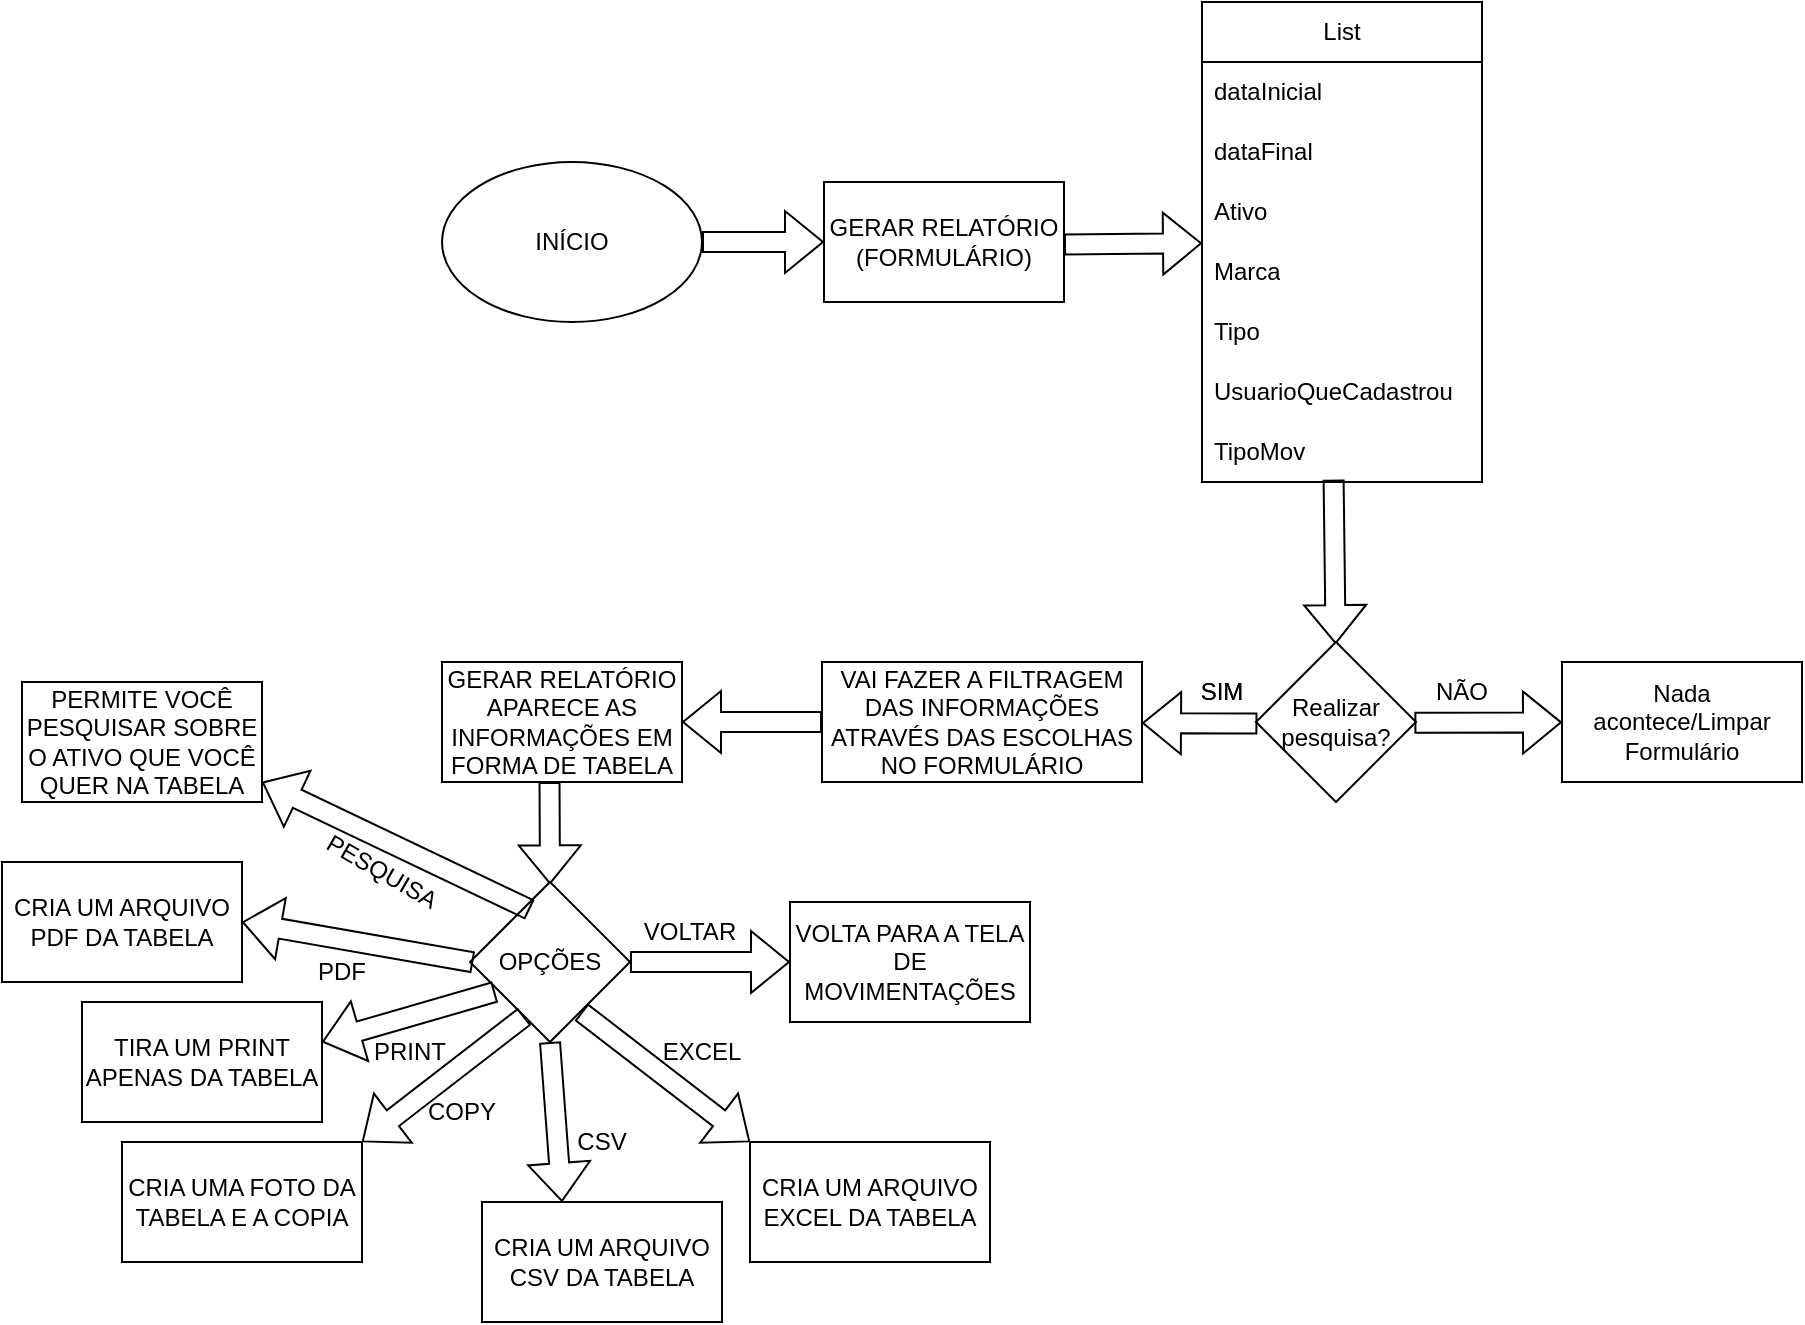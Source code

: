 <mxfile version="26.0.16">
  <diagram name="Página-1" id="ilZtp8OwoLsIPyuOU3xd">
    <mxGraphModel dx="1570" dy="414" grid="1" gridSize="10" guides="1" tooltips="1" connect="1" arrows="1" fold="1" page="1" pageScale="1" pageWidth="827" pageHeight="1169" math="0" shadow="0">
      <root>
        <mxCell id="0" />
        <mxCell id="1" parent="0" />
        <mxCell id="MxKnkgdGXX4MM_AqsNn1-1" value="INÍCIO" style="ellipse;whiteSpace=wrap;html=1;" vertex="1" parent="1">
          <mxGeometry x="180" y="110" width="130" height="80" as="geometry" />
        </mxCell>
        <mxCell id="MxKnkgdGXX4MM_AqsNn1-2" value="" style="shape=flexArrow;endArrow=classic;html=1;rounded=0;exitX=1;exitY=0.5;exitDx=0;exitDy=0;" edge="1" parent="1" source="MxKnkgdGXX4MM_AqsNn1-1" target="MxKnkgdGXX4MM_AqsNn1-4">
          <mxGeometry width="50" height="50" relative="1" as="geometry">
            <mxPoint x="330" y="180" as="sourcePoint" />
            <mxPoint x="380" y="150" as="targetPoint" />
          </mxGeometry>
        </mxCell>
        <mxCell id="MxKnkgdGXX4MM_AqsNn1-4" value="GERAR RELATÓRIO&lt;div&gt;(FORMULÁRIO)&lt;/div&gt;" style="rounded=0;whiteSpace=wrap;html=1;" vertex="1" parent="1">
          <mxGeometry x="371" y="120" width="120" height="60" as="geometry" />
        </mxCell>
        <mxCell id="MxKnkgdGXX4MM_AqsNn1-5" value="" style="shape=flexArrow;endArrow=classic;html=1;rounded=0;exitX=1;exitY=0.521;exitDx=0;exitDy=0;exitPerimeter=0;" edge="1" parent="1" source="MxKnkgdGXX4MM_AqsNn1-4" target="MxKnkgdGXX4MM_AqsNn1-6">
          <mxGeometry width="50" height="50" relative="1" as="geometry">
            <mxPoint x="500" y="160" as="sourcePoint" />
            <mxPoint x="570" y="150" as="targetPoint" />
          </mxGeometry>
        </mxCell>
        <mxCell id="MxKnkgdGXX4MM_AqsNn1-6" value="List" style="swimlane;fontStyle=0;childLayout=stackLayout;horizontal=1;startSize=30;horizontalStack=0;resizeParent=1;resizeParentMax=0;resizeLast=0;collapsible=1;marginBottom=0;whiteSpace=wrap;html=1;" vertex="1" parent="1">
          <mxGeometry x="560" y="30" width="140" height="240" as="geometry" />
        </mxCell>
        <mxCell id="MxKnkgdGXX4MM_AqsNn1-7" value="dataInicial" style="text;strokeColor=none;fillColor=none;align=left;verticalAlign=middle;spacingLeft=4;spacingRight=4;overflow=hidden;points=[[0,0.5],[1,0.5]];portConstraint=eastwest;rotatable=0;whiteSpace=wrap;html=1;" vertex="1" parent="MxKnkgdGXX4MM_AqsNn1-6">
          <mxGeometry y="30" width="140" height="30" as="geometry" />
        </mxCell>
        <mxCell id="MxKnkgdGXX4MM_AqsNn1-8" value="dataFinal" style="text;strokeColor=none;fillColor=none;align=left;verticalAlign=middle;spacingLeft=4;spacingRight=4;overflow=hidden;points=[[0,0.5],[1,0.5]];portConstraint=eastwest;rotatable=0;whiteSpace=wrap;html=1;" vertex="1" parent="MxKnkgdGXX4MM_AqsNn1-6">
          <mxGeometry y="60" width="140" height="30" as="geometry" />
        </mxCell>
        <mxCell id="MxKnkgdGXX4MM_AqsNn1-12" value="Ativo" style="text;strokeColor=none;fillColor=none;align=left;verticalAlign=middle;spacingLeft=4;spacingRight=4;overflow=hidden;points=[[0,0.5],[1,0.5]];portConstraint=eastwest;rotatable=0;whiteSpace=wrap;html=1;" vertex="1" parent="MxKnkgdGXX4MM_AqsNn1-6">
          <mxGeometry y="90" width="140" height="30" as="geometry" />
        </mxCell>
        <mxCell id="MxKnkgdGXX4MM_AqsNn1-9" value="Marca" style="text;strokeColor=none;fillColor=none;align=left;verticalAlign=middle;spacingLeft=4;spacingRight=4;overflow=hidden;points=[[0,0.5],[1,0.5]];portConstraint=eastwest;rotatable=0;whiteSpace=wrap;html=1;" vertex="1" parent="MxKnkgdGXX4MM_AqsNn1-6">
          <mxGeometry y="120" width="140" height="30" as="geometry" />
        </mxCell>
        <mxCell id="MxKnkgdGXX4MM_AqsNn1-10" value="Tipo" style="text;strokeColor=none;fillColor=none;align=left;verticalAlign=middle;spacingLeft=4;spacingRight=4;overflow=hidden;points=[[0,0.5],[1,0.5]];portConstraint=eastwest;rotatable=0;whiteSpace=wrap;html=1;" vertex="1" parent="MxKnkgdGXX4MM_AqsNn1-6">
          <mxGeometry y="150" width="140" height="30" as="geometry" />
        </mxCell>
        <mxCell id="MxKnkgdGXX4MM_AqsNn1-11" value="UsuarioQueCadastrou" style="text;strokeColor=none;fillColor=none;align=left;verticalAlign=middle;spacingLeft=4;spacingRight=4;overflow=hidden;points=[[0,0.5],[1,0.5]];portConstraint=eastwest;rotatable=0;whiteSpace=wrap;html=1;" vertex="1" parent="MxKnkgdGXX4MM_AqsNn1-6">
          <mxGeometry y="180" width="140" height="30" as="geometry" />
        </mxCell>
        <mxCell id="MxKnkgdGXX4MM_AqsNn1-13" value="TipoMov" style="text;strokeColor=none;fillColor=none;align=left;verticalAlign=middle;spacingLeft=4;spacingRight=4;overflow=hidden;points=[[0,0.5],[1,0.5]];portConstraint=eastwest;rotatable=0;whiteSpace=wrap;html=1;" vertex="1" parent="MxKnkgdGXX4MM_AqsNn1-6">
          <mxGeometry y="210" width="140" height="30" as="geometry" />
        </mxCell>
        <mxCell id="MxKnkgdGXX4MM_AqsNn1-14" value="" style="shape=flexArrow;endArrow=classic;html=1;rounded=0;exitX=0.47;exitY=0.959;exitDx=0;exitDy=0;exitPerimeter=0;entryX=0.498;entryY=0.013;entryDx=0;entryDy=0;entryPerimeter=0;" edge="1" parent="1" source="MxKnkgdGXX4MM_AqsNn1-13" target="MxKnkgdGXX4MM_AqsNn1-16">
          <mxGeometry width="50" height="50" relative="1" as="geometry">
            <mxPoint x="520" y="230" as="sourcePoint" />
            <mxPoint x="626" y="350" as="targetPoint" />
          </mxGeometry>
        </mxCell>
        <mxCell id="MxKnkgdGXX4MM_AqsNn1-16" value="Realizar pesquisa?" style="rhombus;whiteSpace=wrap;html=1;" vertex="1" parent="1">
          <mxGeometry x="587" y="350" width="80" height="80" as="geometry" />
        </mxCell>
        <mxCell id="MxKnkgdGXX4MM_AqsNn1-17" value="" style="shape=flexArrow;endArrow=classic;html=1;rounded=0;exitX=0.99;exitY=0.505;exitDx=0;exitDy=0;exitPerimeter=0;" edge="1" parent="1" source="MxKnkgdGXX4MM_AqsNn1-16" target="MxKnkgdGXX4MM_AqsNn1-19">
          <mxGeometry width="50" height="50" relative="1" as="geometry">
            <mxPoint x="670" y="390" as="sourcePoint" />
            <mxPoint x="730" y="390" as="targetPoint" />
          </mxGeometry>
        </mxCell>
        <mxCell id="MxKnkgdGXX4MM_AqsNn1-19" value="Nada acontece/Limpar Formulário" style="rounded=0;whiteSpace=wrap;html=1;" vertex="1" parent="1">
          <mxGeometry x="740" y="360" width="120" height="60" as="geometry" />
        </mxCell>
        <mxCell id="MxKnkgdGXX4MM_AqsNn1-20" value="NÃO" style="text;strokeColor=none;align=center;fillColor=none;html=1;verticalAlign=middle;whiteSpace=wrap;rounded=0;" vertex="1" parent="1">
          <mxGeometry x="660" y="360" width="60" height="30" as="geometry" />
        </mxCell>
        <mxCell id="MxKnkgdGXX4MM_AqsNn1-21" value="" style="shape=flexArrow;endArrow=classic;html=1;rounded=0;exitX=0.009;exitY=0.51;exitDx=0;exitDy=0;exitPerimeter=0;" edge="1" parent="1" source="MxKnkgdGXX4MM_AqsNn1-16" target="MxKnkgdGXX4MM_AqsNn1-22">
          <mxGeometry width="50" height="50" relative="1" as="geometry">
            <mxPoint x="560" y="390" as="sourcePoint" />
            <mxPoint x="510" y="390" as="targetPoint" />
          </mxGeometry>
        </mxCell>
        <mxCell id="MxKnkgdGXX4MM_AqsNn1-22" value="VAI FAZER A FILTRAGEM DAS INFORMAÇÕES ATRAVÉS DAS ESCOLHAS NO FORMULÁRIO" style="rounded=0;whiteSpace=wrap;html=1;" vertex="1" parent="1">
          <mxGeometry x="370" y="360" width="160" height="60" as="geometry" />
        </mxCell>
        <mxCell id="MxKnkgdGXX4MM_AqsNn1-23" value="SIM" style="text;strokeColor=none;align=center;fillColor=none;html=1;verticalAlign=middle;whiteSpace=wrap;rounded=0;" vertex="1" parent="1">
          <mxGeometry x="540" y="360" width="60" height="30" as="geometry" />
        </mxCell>
        <mxCell id="MxKnkgdGXX4MM_AqsNn1-24" value="" style="shape=flexArrow;endArrow=classic;html=1;rounded=0;exitX=0;exitY=0.5;exitDx=0;exitDy=0;" edge="1" parent="1" source="MxKnkgdGXX4MM_AqsNn1-22" target="MxKnkgdGXX4MM_AqsNn1-25">
          <mxGeometry width="50" height="50" relative="1" as="geometry">
            <mxPoint x="280" y="360" as="sourcePoint" />
            <mxPoint x="290" y="390" as="targetPoint" />
          </mxGeometry>
        </mxCell>
        <mxCell id="MxKnkgdGXX4MM_AqsNn1-25" value="GERAR RELATÓRIO&lt;div&gt;APARECE AS INFORMAÇÕES EM FORMA DE TABELA&lt;/div&gt;" style="rounded=0;whiteSpace=wrap;html=1;" vertex="1" parent="1">
          <mxGeometry x="180" y="360" width="120" height="60" as="geometry" />
        </mxCell>
        <mxCell id="MxKnkgdGXX4MM_AqsNn1-26" value="" style="shape=flexArrow;endArrow=classic;html=1;rounded=0;exitX=0.448;exitY=1;exitDx=0;exitDy=0;exitPerimeter=0;entryX=0.5;entryY=0.015;entryDx=0;entryDy=0;entryPerimeter=0;" edge="1" parent="1" source="MxKnkgdGXX4MM_AqsNn1-25" target="MxKnkgdGXX4MM_AqsNn1-28">
          <mxGeometry width="50" height="50" relative="1" as="geometry">
            <mxPoint x="390" y="400" as="sourcePoint" />
            <mxPoint x="233.91" y="470" as="targetPoint" />
          </mxGeometry>
        </mxCell>
        <mxCell id="MxKnkgdGXX4MM_AqsNn1-28" value="OPÇÕES" style="rhombus;whiteSpace=wrap;html=1;" vertex="1" parent="1">
          <mxGeometry x="194" y="470" width="80" height="80" as="geometry" />
        </mxCell>
        <mxCell id="MxKnkgdGXX4MM_AqsNn1-30" value="" style="shape=flexArrow;endArrow=classic;html=1;rounded=0;exitX=1;exitY=0.5;exitDx=0;exitDy=0;" edge="1" parent="1" source="MxKnkgdGXX4MM_AqsNn1-28" target="MxKnkgdGXX4MM_AqsNn1-31">
          <mxGeometry width="50" height="50" relative="1" as="geometry">
            <mxPoint x="280" y="520" as="sourcePoint" />
            <mxPoint x="340" y="510" as="targetPoint" />
          </mxGeometry>
        </mxCell>
        <mxCell id="MxKnkgdGXX4MM_AqsNn1-31" value="VOLTA PARA A TELA DE MOVIMENTAÇÕES" style="rounded=0;whiteSpace=wrap;html=1;" vertex="1" parent="1">
          <mxGeometry x="354" y="480.0" width="120" height="60" as="geometry" />
        </mxCell>
        <mxCell id="MxKnkgdGXX4MM_AqsNn1-32" value="SIM" style="text;strokeColor=none;align=center;fillColor=none;html=1;verticalAlign=middle;whiteSpace=wrap;rounded=0;" vertex="1" parent="1">
          <mxGeometry x="540" y="360" width="60" height="30" as="geometry" />
        </mxCell>
        <mxCell id="MxKnkgdGXX4MM_AqsNn1-33" value="VOLTAR" style="text;strokeColor=none;align=center;fillColor=none;html=1;verticalAlign=middle;whiteSpace=wrap;rounded=0;" vertex="1" parent="1">
          <mxGeometry x="274" y="480" width="60" height="30" as="geometry" />
        </mxCell>
        <mxCell id="MxKnkgdGXX4MM_AqsNn1-34" value="" style="shape=flexArrow;endArrow=classic;html=1;rounded=0;exitX=0.695;exitY=0.812;exitDx=0;exitDy=0;exitPerimeter=0;entryX=0;entryY=0;entryDx=0;entryDy=0;" edge="1" parent="1" source="MxKnkgdGXX4MM_AqsNn1-28" target="MxKnkgdGXX4MM_AqsNn1-36">
          <mxGeometry width="50" height="50" relative="1" as="geometry">
            <mxPoint x="210" y="560" as="sourcePoint" />
            <mxPoint x="330" y="610" as="targetPoint" />
          </mxGeometry>
        </mxCell>
        <mxCell id="MxKnkgdGXX4MM_AqsNn1-35" value="EXCEL" style="text;strokeColor=none;align=center;fillColor=none;html=1;verticalAlign=middle;whiteSpace=wrap;rounded=0;" vertex="1" parent="1">
          <mxGeometry x="280" y="540" width="60" height="30" as="geometry" />
        </mxCell>
        <mxCell id="MxKnkgdGXX4MM_AqsNn1-36" value="CRIA UM ARQUIVO EXCEL DA TABELA" style="rounded=0;whiteSpace=wrap;html=1;" vertex="1" parent="1">
          <mxGeometry x="334" y="600.0" width="120" height="60" as="geometry" />
        </mxCell>
        <mxCell id="MxKnkgdGXX4MM_AqsNn1-37" value="" style="shape=flexArrow;endArrow=classic;html=1;rounded=0;exitX=0.5;exitY=1;exitDx=0;exitDy=0;" edge="1" parent="1" source="MxKnkgdGXX4MM_AqsNn1-28">
          <mxGeometry width="50" height="50" relative="1" as="geometry">
            <mxPoint x="220" y="610" as="sourcePoint" />
            <mxPoint x="240" y="630" as="targetPoint" />
          </mxGeometry>
        </mxCell>
        <mxCell id="MxKnkgdGXX4MM_AqsNn1-38" value="CRIA UM ARQUIVO CSV DA TABELA" style="rounded=0;whiteSpace=wrap;html=1;" vertex="1" parent="1">
          <mxGeometry x="200" y="630.0" width="120" height="60" as="geometry" />
        </mxCell>
        <mxCell id="MxKnkgdGXX4MM_AqsNn1-39" value="" style="shape=flexArrow;endArrow=classic;html=1;rounded=0;exitX=0.341;exitY=0.84;exitDx=0;exitDy=0;exitPerimeter=0;" edge="1" parent="1" source="MxKnkgdGXX4MM_AqsNn1-28">
          <mxGeometry width="50" height="50" relative="1" as="geometry">
            <mxPoint x="220" y="540" as="sourcePoint" />
            <mxPoint x="140" y="600" as="targetPoint" />
          </mxGeometry>
        </mxCell>
        <mxCell id="MxKnkgdGXX4MM_AqsNn1-40" value="CRIA UMA FOTO DA TABELA E A COPIA" style="rounded=0;whiteSpace=wrap;html=1;" vertex="1" parent="1">
          <mxGeometry x="20" y="600.0" width="120" height="60" as="geometry" />
        </mxCell>
        <mxCell id="MxKnkgdGXX4MM_AqsNn1-41" value="CSV" style="text;strokeColor=none;align=center;fillColor=none;html=1;verticalAlign=middle;whiteSpace=wrap;rounded=0;" vertex="1" parent="1">
          <mxGeometry x="230" y="585" width="60" height="30" as="geometry" />
        </mxCell>
        <mxCell id="MxKnkgdGXX4MM_AqsNn1-42" value="COPY" style="text;strokeColor=none;align=center;fillColor=none;html=1;verticalAlign=middle;whiteSpace=wrap;rounded=0;" vertex="1" parent="1">
          <mxGeometry x="160" y="570" width="60" height="30" as="geometry" />
        </mxCell>
        <mxCell id="MxKnkgdGXX4MM_AqsNn1-43" value="" style="shape=flexArrow;endArrow=classic;html=1;rounded=0;exitX=0.157;exitY=0.687;exitDx=0;exitDy=0;exitPerimeter=0;" edge="1" parent="1" source="MxKnkgdGXX4MM_AqsNn1-28">
          <mxGeometry width="50" height="50" relative="1" as="geometry">
            <mxPoint x="60" y="530" as="sourcePoint" />
            <mxPoint x="120" y="550" as="targetPoint" />
          </mxGeometry>
        </mxCell>
        <mxCell id="MxKnkgdGXX4MM_AqsNn1-44" value="TIRA UM PRINT APENAS DA TABELA" style="rounded=0;whiteSpace=wrap;html=1;" vertex="1" parent="1">
          <mxGeometry y="530.0" width="120" height="60" as="geometry" />
        </mxCell>
        <mxCell id="MxKnkgdGXX4MM_AqsNn1-45" value="PRINT" style="text;strokeColor=none;align=center;fillColor=none;html=1;verticalAlign=middle;whiteSpace=wrap;rounded=0;" vertex="1" parent="1">
          <mxGeometry x="134" y="540" width="60" height="30" as="geometry" />
        </mxCell>
        <mxCell id="MxKnkgdGXX4MM_AqsNn1-46" value="" style="shape=flexArrow;endArrow=classic;html=1;rounded=0;exitX=0.02;exitY=0.502;exitDx=0;exitDy=0;exitPerimeter=0;" edge="1" parent="1" source="MxKnkgdGXX4MM_AqsNn1-28">
          <mxGeometry width="50" height="50" relative="1" as="geometry">
            <mxPoint x="60" y="530" as="sourcePoint" />
            <mxPoint x="80" y="490" as="targetPoint" />
          </mxGeometry>
        </mxCell>
        <mxCell id="MxKnkgdGXX4MM_AqsNn1-49" value="PDF" style="text;strokeColor=none;align=center;fillColor=none;html=1;verticalAlign=middle;whiteSpace=wrap;rounded=0;" vertex="1" parent="1">
          <mxGeometry x="100" y="500" width="60" height="30" as="geometry" />
        </mxCell>
        <mxCell id="MxKnkgdGXX4MM_AqsNn1-50" value="CRIA UM ARQUIVO PDF DA TABELA" style="rounded=0;whiteSpace=wrap;html=1;" vertex="1" parent="1">
          <mxGeometry x="-40" y="460.0" width="120" height="60" as="geometry" />
        </mxCell>
        <mxCell id="MxKnkgdGXX4MM_AqsNn1-51" value="" style="shape=flexArrow;endArrow=classic;html=1;rounded=0;exitX=0.374;exitY=0.173;exitDx=0;exitDy=0;exitPerimeter=0;" edge="1" parent="1" source="MxKnkgdGXX4MM_AqsNn1-28">
          <mxGeometry width="50" height="50" relative="1" as="geometry">
            <mxPoint x="160" y="540" as="sourcePoint" />
            <mxPoint x="90" y="420" as="targetPoint" />
          </mxGeometry>
        </mxCell>
        <mxCell id="MxKnkgdGXX4MM_AqsNn1-52" value="PESQUISA" style="text;strokeColor=none;align=center;fillColor=none;html=1;verticalAlign=middle;whiteSpace=wrap;rounded=0;rotation=30;" vertex="1" parent="1">
          <mxGeometry x="120" y="450" width="60" height="30" as="geometry" />
        </mxCell>
        <mxCell id="MxKnkgdGXX4MM_AqsNn1-53" value="PERMITE VOCÊ PESQUISAR SOBRE O ATIVO QUE VOCÊ QUER NA TABELA" style="rounded=0;whiteSpace=wrap;html=1;" vertex="1" parent="1">
          <mxGeometry x="-30" y="370.0" width="120" height="60" as="geometry" />
        </mxCell>
      </root>
    </mxGraphModel>
  </diagram>
</mxfile>
